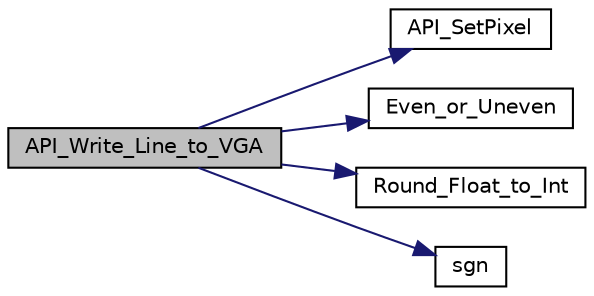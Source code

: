 digraph "API_Write_Line_to_VGA"
{
 // LATEX_PDF_SIZE
  edge [fontname="Helvetica",fontsize="10",labelfontname="Helvetica",labelfontsize="10"];
  node [fontname="Helvetica",fontsize="10",shape=record];
  rankdir="LR";
  Node1 [label="API_Write_Line_to_VGA",height=0.2,width=0.4,color="black", fillcolor="grey75", style="filled", fontcolor="black",tooltip="This function is used for writing the line on the VGA."];
  Node1 -> Node2 [color="midnightblue",fontsize="10",style="solid",fontname="Helvetica"];
  Node2 [label="API_SetPixel",height=0.2,width=0.4,color="black", fillcolor="white", style="filled",URL="$_v_g_a__core_8c.html#a2e5f4ee3788504643af7c5b5e25ec667",tooltip="This function sets the color of a single pixel."];
  Node1 -> Node3 [color="midnightblue",fontsize="10",style="solid",fontname="Helvetica"];
  Node3 [label="Even_or_Uneven",height=0.2,width=0.4,color="black", fillcolor="white", style="filled",URL="$line_8c.html#ac0b303e7c63014dee4699f81fa8d6ac7",tooltip="This function is used to check if a value is divisible by 2."];
  Node1 -> Node4 [color="midnightblue",fontsize="10",style="solid",fontname="Helvetica"];
  Node4 [label="Round_Float_to_Int",height=0.2,width=0.4,color="black", fillcolor="white", style="filled",URL="$line_8c.html#a726074376b42d71538eaa0cb17f54cc8",tooltip="This function is used for rounding a float to an integer."];
  Node1 -> Node5 [color="midnightblue",fontsize="10",style="solid",fontname="Helvetica"];
  Node5 [label="sgn",height=0.2,width=0.4,color="black", fillcolor="white", style="filled",URL="$line_8c.html#a717b67cf51c62a641c775f023ecb034f",tooltip="This function is used to check if a variable is bigger or smaller than 0."];
}
